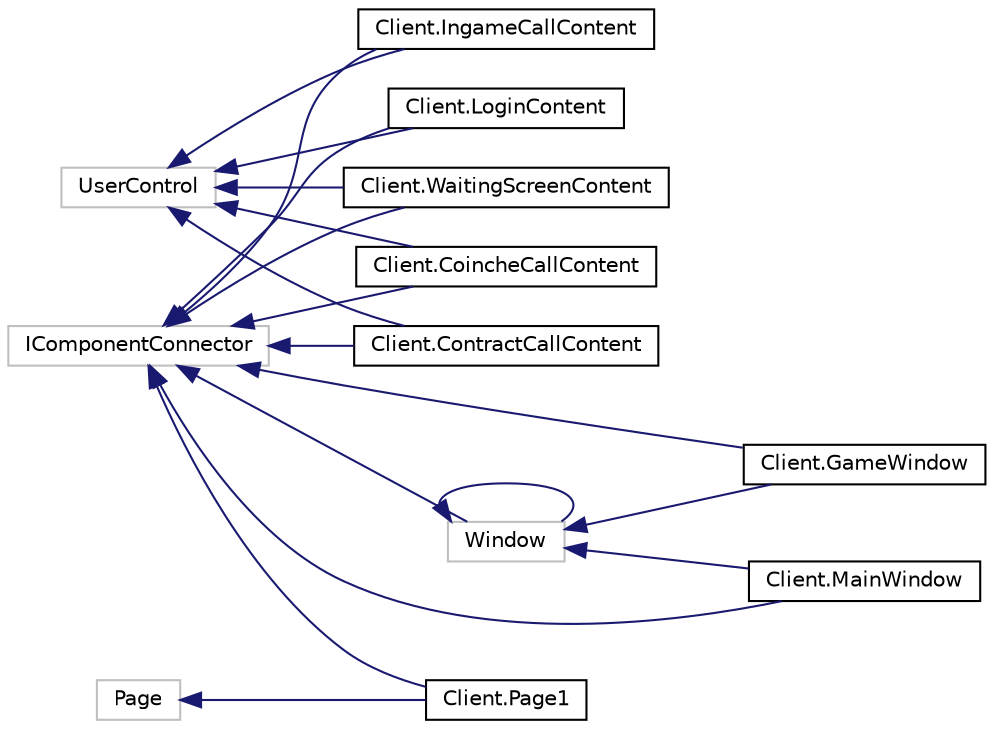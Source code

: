 digraph "Graphical Class Hierarchy"
{
  edge [fontname="Helvetica",fontsize="10",labelfontname="Helvetica",labelfontsize="10"];
  node [fontname="Helvetica",fontsize="10",shape=record];
  rankdir="LR";
  Node23 [label="IComponentConnector",height=0.2,width=0.4,color="grey75", fillcolor="white", style="filled"];
  Node23 -> Node5 [dir="back",color="midnightblue",fontsize="10",style="solid",fontname="Helvetica"];
  Node5 [label="Client.CoincheCallContent",height=0.2,width=0.4,color="black", fillcolor="white", style="filled",URL="$class_client_1_1_coinche_call_content.html",tooltip="CoincheCallContent "];
  Node23 -> Node6 [dir="back",color="midnightblue",fontsize="10",style="solid",fontname="Helvetica"];
  Node6 [label="Client.ContractCallContent",height=0.2,width=0.4,color="black", fillcolor="white", style="filled",URL="$class_client_1_1_contract_call_content.html",tooltip="Interaction logic for ContractCallContent.xaml "];
  Node23 -> Node0 [dir="back",color="midnightblue",fontsize="10",style="solid",fontname="Helvetica"];
  Node0 [label="Client.ContractWidget",height=0.2,width=0.4,color="black", fillcolor="white", style="filled",URL="$class_client_1_1_contract_widget.html",tooltip="ContractWidget "];
  Node23 -> Node2 [dir="back",color="midnightblue",fontsize="10",style="solid",fontname="Helvetica"];
  Node2 [label="Client.GameWindow",height=0.2,width=0.4,color="black", fillcolor="white", style="filled",URL="$class_client_1_1_game_window.html",tooltip="GameWindow "];
  Node23 -> Node7 [dir="back",color="midnightblue",fontsize="10",style="solid",fontname="Helvetica"];
  Node7 [label="Client.IngameCallContent",height=0.2,width=0.4,color="black", fillcolor="white", style="filled",URL="$class_client_1_1_ingame_call_content.html",tooltip="Interaction logic for IngameCallContent.xaml "];
  Node23 -> Node8 [dir="back",color="midnightblue",fontsize="10",style="solid",fontname="Helvetica"];
  Node8 [label="Client.LoginContent",height=0.2,width=0.4,color="black", fillcolor="white", style="filled",URL="$class_client_1_1_login_content.html",tooltip="Interaction logic for LoginContent.xaml "];
  Node23 -> Node3 [dir="back",color="midnightblue",fontsize="10",style="solid",fontname="Helvetica"];
  Node3 [label="Client.MainWindow",height=0.2,width=0.4,color="black", fillcolor="white", style="filled",URL="$class_client_1_1_main_window.html",tooltip="Interaction logic for MainWindow.xaml "];
  Node23 -> Node17 [dir="back",color="midnightblue",fontsize="10",style="solid",fontname="Helvetica"];
  Node17 [label="Client.Page1",height=0.2,width=0.4,color="black", fillcolor="white", style="filled",URL="$class_client_1_1_page1.html",tooltip="Page1 "];
  Node23 -> Node9 [dir="back",color="midnightblue",fontsize="10",style="solid",fontname="Helvetica"];
  Node9 [label="Client.WaitingScreenContent",height=0.2,width=0.4,color="black", fillcolor="white", style="filled",URL="$class_client_1_1_waiting_screen_content.html",tooltip="WaitingScreenContent "];
  Node16 [label="Page",height=0.2,width=0.4,color="grey75", fillcolor="white", style="filled"];
  Node16 -> Node17 [dir="back",color="midnightblue",fontsize="10",style="solid",fontname="Helvetica"];
  Node4 [label="UserControl",height=0.2,width=0.4,color="grey75", fillcolor="white", style="filled"];
  Node4 -> Node5 [dir="back",color="midnightblue",fontsize="10",style="solid",fontname="Helvetica"];
  Node4 -> Node6 [dir="back",color="midnightblue",fontsize="10",style="solid",fontname="Helvetica"];
  Node4 -> Node7 [dir="back",color="midnightblue",fontsize="10",style="solid",fontname="Helvetica"];
  Node4 -> Node8 [dir="back",color="midnightblue",fontsize="10",style="solid",fontname="Helvetica"];
  Node4 -> Node9 [dir="back",color="midnightblue",fontsize="10",style="solid",fontname="Helvetica"];
  Node0 [label="Window",height=0.2,width=0.4,color="grey75", fillcolor="white", style="filled"];
  Node0 -> Node0 [dir="back",color="midnightblue",fontsize="10",style="solid",fontname="Helvetica"];
  Node0 -> Node2 [dir="back",color="midnightblue",fontsize="10",style="solid",fontname="Helvetica"];
  Node0 -> Node3 [dir="back",color="midnightblue",fontsize="10",style="solid",fontname="Helvetica"];
}
